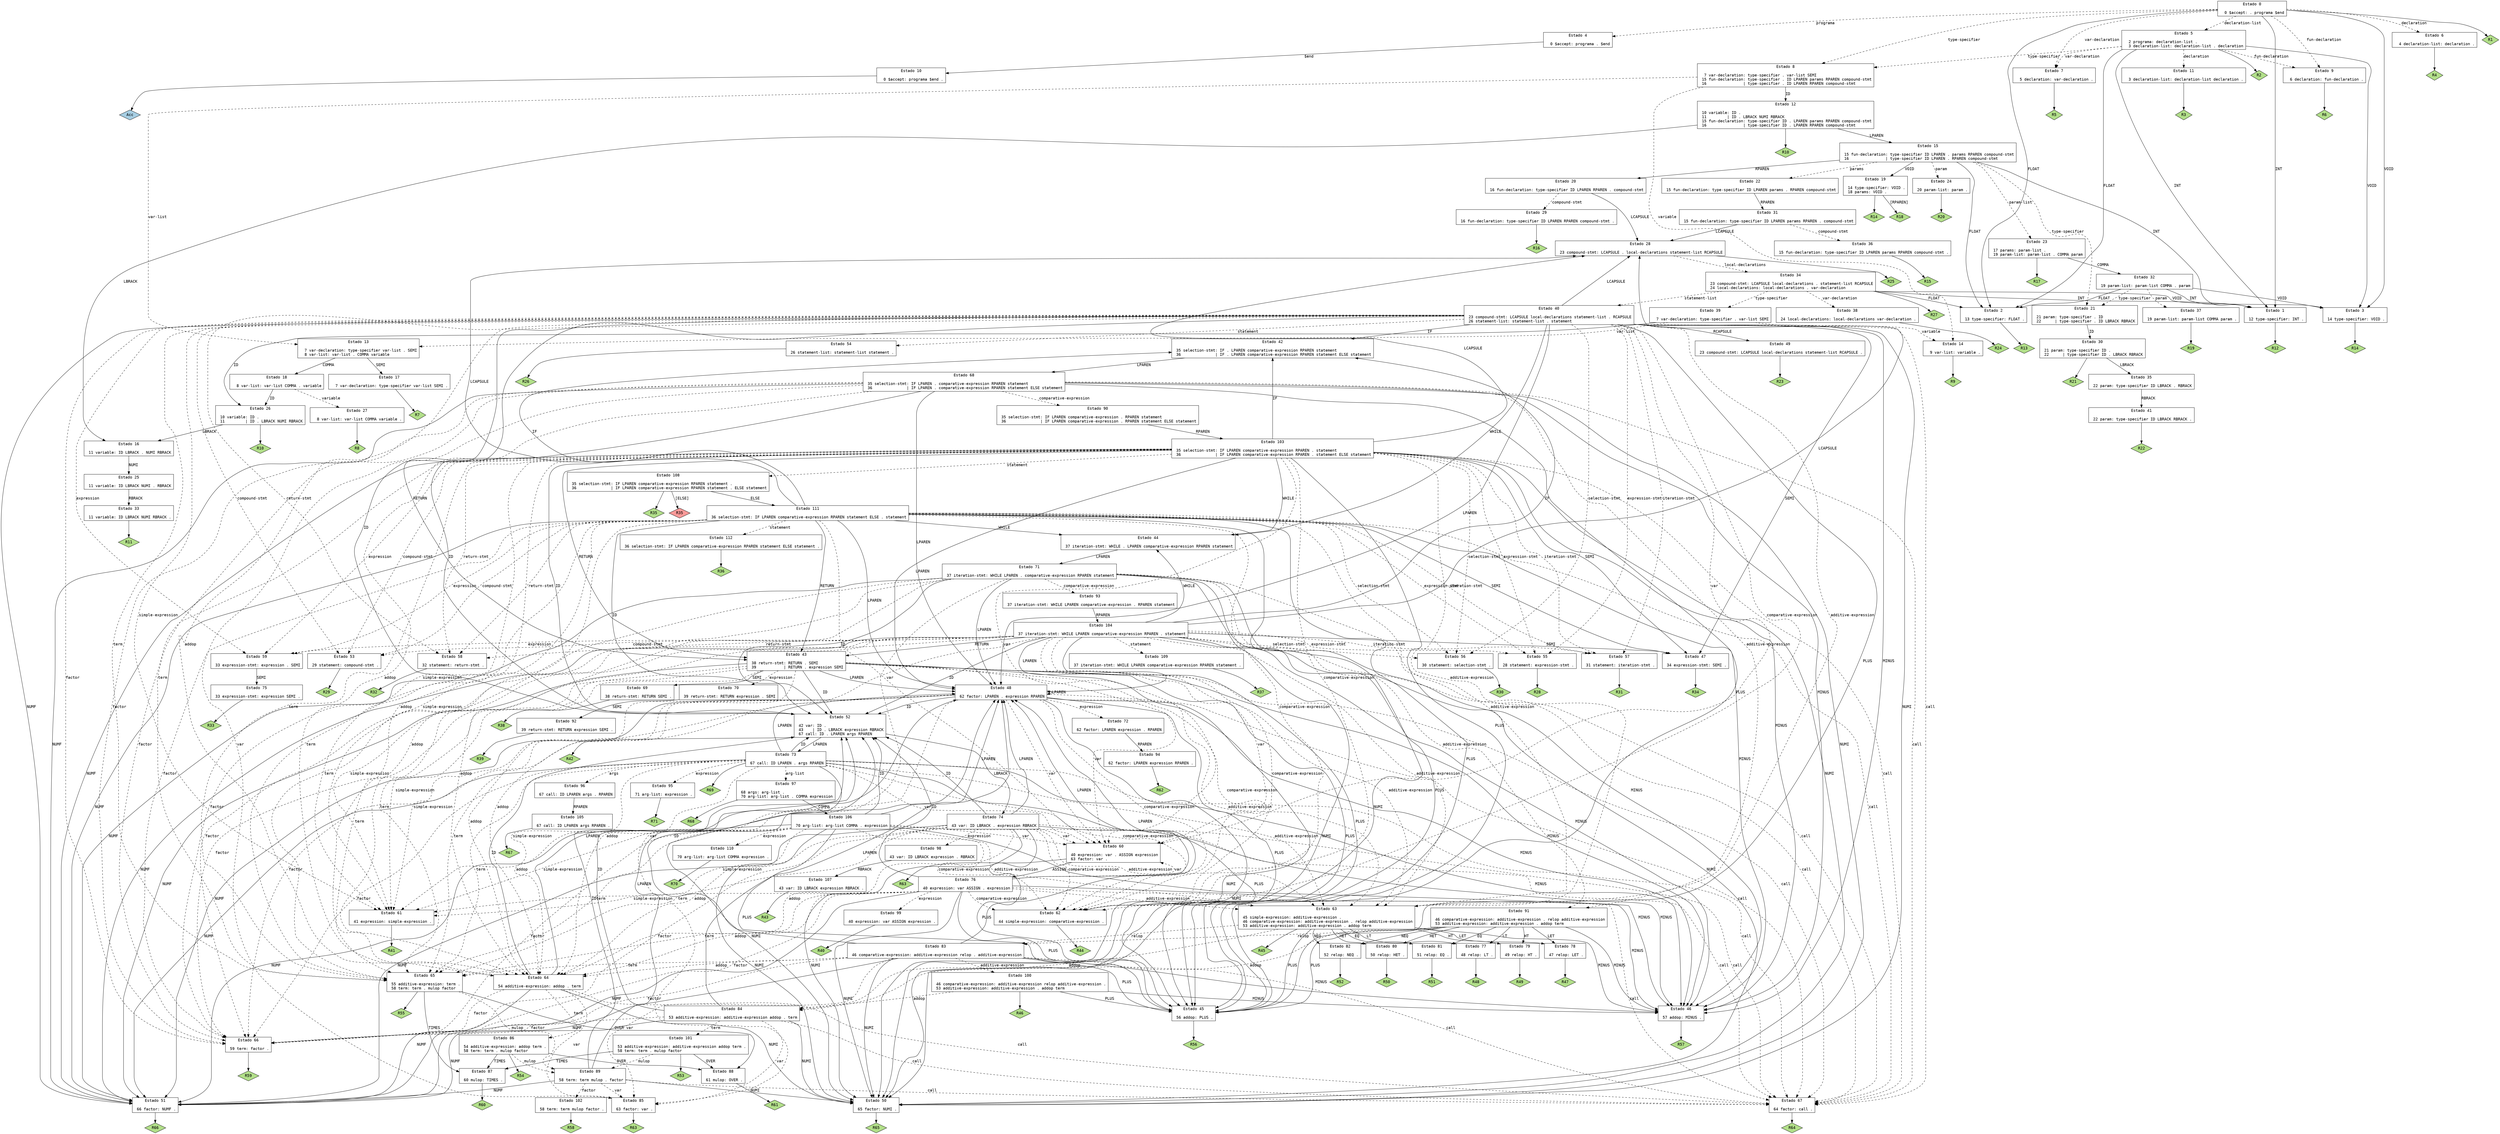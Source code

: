 // Gerado por GNU Bison 3.0.4.
// Relate erros para <bug-bison@gnu.org>.
// Site: <http://www.gnu.org/software/bison/>.

digraph "cminus.y"
{
  node [fontname = courier, shape = box, colorscheme = paired6]
  edge [fontname = courier]

  0 [label="Estado 0\n\l  0 $accept: . programa $end\l"]
  0 -> 1 [style=solid label="INT"]
  0 -> 2 [style=solid label="FLOAT"]
  0 -> 3 [style=solid label="VOID"]
  0 -> 4 [style=dashed label="programa"]
  0 -> 5 [style=dashed label="declaration-list"]
  0 -> 6 [style=dashed label="declaration"]
  0 -> 7 [style=dashed label="var-declaration"]
  0 -> 8 [style=dashed label="type-specifier"]
  0 -> 9 [style=dashed label="fun-declaration"]
  0 -> "0R1" [style=solid]
 "0R1" [label="R1", fillcolor=3, shape=diamond, style=filled]
  1 [label="Estado 1\n\l 12 type-specifier: INT .\l"]
  1 -> "1R12" [style=solid]
 "1R12" [label="R12", fillcolor=3, shape=diamond, style=filled]
  2 [label="Estado 2\n\l 13 type-specifier: FLOAT .\l"]
  2 -> "2R13" [style=solid]
 "2R13" [label="R13", fillcolor=3, shape=diamond, style=filled]
  3 [label="Estado 3\n\l 14 type-specifier: VOID .\l"]
  3 -> "3R14" [style=solid]
 "3R14" [label="R14", fillcolor=3, shape=diamond, style=filled]
  4 [label="Estado 4\n\l  0 $accept: programa . $end\l"]
  4 -> 10 [style=solid label="$end"]
  5 [label="Estado 5\n\l  2 programa: declaration-list .\l  3 declaration-list: declaration-list . declaration\l"]
  5 -> 1 [style=solid label="INT"]
  5 -> 2 [style=solid label="FLOAT"]
  5 -> 3 [style=solid label="VOID"]
  5 -> 11 [style=dashed label="declaration"]
  5 -> 7 [style=dashed label="var-declaration"]
  5 -> 8 [style=dashed label="type-specifier"]
  5 -> 9 [style=dashed label="fun-declaration"]
  5 -> "5R2" [style=solid]
 "5R2" [label="R2", fillcolor=3, shape=diamond, style=filled]
  6 [label="Estado 6\n\l  4 declaration-list: declaration .\l"]
  6 -> "6R4" [style=solid]
 "6R4" [label="R4", fillcolor=3, shape=diamond, style=filled]
  7 [label="Estado 7\n\l  5 declaration: var-declaration .\l"]
  7 -> "7R5" [style=solid]
 "7R5" [label="R5", fillcolor=3, shape=diamond, style=filled]
  8 [label="Estado 8\n\l  7 var-declaration: type-specifier . var-list SEMI\l 15 fun-declaration: type-specifier . ID LPAREN params RPAREN compound-stmt\l 16                | type-specifier . ID LPAREN RPAREN compound-stmt\l"]
  8 -> 12 [style=solid label="ID"]
  8 -> 13 [style=dashed label="var-list"]
  8 -> 14 [style=dashed label="variable"]
  9 [label="Estado 9\n\l  6 declaration: fun-declaration .\l"]
  9 -> "9R6" [style=solid]
 "9R6" [label="R6", fillcolor=3, shape=diamond, style=filled]
  10 [label="Estado 10\n\l  0 $accept: programa $end .\l"]
  10 -> "10R0" [style=solid]
 "10R0" [label="Acc", fillcolor=1, shape=diamond, style=filled]
  11 [label="Estado 11\n\l  3 declaration-list: declaration-list declaration .\l"]
  11 -> "11R3" [style=solid]
 "11R3" [label="R3", fillcolor=3, shape=diamond, style=filled]
  12 [label="Estado 12\n\l 10 variable: ID .\l 11         | ID . LBRACK NUMI RBRACK\l 15 fun-declaration: type-specifier ID . LPAREN params RPAREN compound-stmt\l 16                | type-specifier ID . LPAREN RPAREN compound-stmt\l"]
  12 -> 15 [style=solid label="LPAREN"]
  12 -> 16 [style=solid label="LBRACK"]
  12 -> "12R10" [style=solid]
 "12R10" [label="R10", fillcolor=3, shape=diamond, style=filled]
  13 [label="Estado 13\n\l  7 var-declaration: type-specifier var-list . SEMI\l  8 var-list: var-list . COMMA variable\l"]
  13 -> 17 [style=solid label="SEMI"]
  13 -> 18 [style=solid label="COMMA"]
  14 [label="Estado 14\n\l  9 var-list: variable .\l"]
  14 -> "14R9" [style=solid]
 "14R9" [label="R9", fillcolor=3, shape=diamond, style=filled]
  15 [label="Estado 15\n\l 15 fun-declaration: type-specifier ID LPAREN . params RPAREN compound-stmt\l 16                | type-specifier ID LPAREN . RPAREN compound-stmt\l"]
  15 -> 1 [style=solid label="INT"]
  15 -> 2 [style=solid label="FLOAT"]
  15 -> 19 [style=solid label="VOID"]
  15 -> 20 [style=solid label="RPAREN"]
  15 -> 21 [style=dashed label="type-specifier"]
  15 -> 22 [style=dashed label="params"]
  15 -> 23 [style=dashed label="param-list"]
  15 -> 24 [style=dashed label="param"]
  16 [label="Estado 16\n\l 11 variable: ID LBRACK . NUMI RBRACK\l"]
  16 -> 25 [style=solid label="NUMI"]
  17 [label="Estado 17\n\l  7 var-declaration: type-specifier var-list SEMI .\l"]
  17 -> "17R7" [style=solid]
 "17R7" [label="R7", fillcolor=3, shape=diamond, style=filled]
  18 [label="Estado 18\n\l  8 var-list: var-list COMMA . variable\l"]
  18 -> 26 [style=solid label="ID"]
  18 -> 27 [style=dashed label="variable"]
  19 [label="Estado 19\n\l 14 type-specifier: VOID .\l 18 params: VOID .\l"]
  19 -> "19R14" [style=solid]
 "19R14" [label="R14", fillcolor=3, shape=diamond, style=filled]
  19 -> "19R18" [label="[RPAREN]", style=solid]
 "19R18" [label="R18", fillcolor=3, shape=diamond, style=filled]
  20 [label="Estado 20\n\l 16 fun-declaration: type-specifier ID LPAREN RPAREN . compound-stmt\l"]
  20 -> 28 [style=solid label="LCAPSULE"]
  20 -> 29 [style=dashed label="compound-stmt"]
  21 [label="Estado 21\n\l 21 param: type-specifier . ID\l 22      | type-specifier . ID LBRACK RBRACK\l"]
  21 -> 30 [style=solid label="ID"]
  22 [label="Estado 22\n\l 15 fun-declaration: type-specifier ID LPAREN params . RPAREN compound-stmt\l"]
  22 -> 31 [style=solid label="RPAREN"]
  23 [label="Estado 23\n\l 17 params: param-list .\l 19 param-list: param-list . COMMA param\l"]
  23 -> 32 [style=solid label="COMMA"]
  23 -> "23R17" [style=solid]
 "23R17" [label="R17", fillcolor=3, shape=diamond, style=filled]
  24 [label="Estado 24\n\l 20 param-list: param .\l"]
  24 -> "24R20" [style=solid]
 "24R20" [label="R20", fillcolor=3, shape=diamond, style=filled]
  25 [label="Estado 25\n\l 11 variable: ID LBRACK NUMI . RBRACK\l"]
  25 -> 33 [style=solid label="RBRACK"]
  26 [label="Estado 26\n\l 10 variable: ID .\l 11         | ID . LBRACK NUMI RBRACK\l"]
  26 -> 16 [style=solid label="LBRACK"]
  26 -> "26R10" [style=solid]
 "26R10" [label="R10", fillcolor=3, shape=diamond, style=filled]
  27 [label="Estado 27\n\l  8 var-list: var-list COMMA variable .\l"]
  27 -> "27R8" [style=solid]
 "27R8" [label="R8", fillcolor=3, shape=diamond, style=filled]
  28 [label="Estado 28\n\l 23 compound-stmt: LCAPSULE . local-declarations statement-list RCAPSULE\l"]
  28 -> 34 [style=dashed label="local-declarations"]
  28 -> "28R25" [style=solid]
 "28R25" [label="R25", fillcolor=3, shape=diamond, style=filled]
  29 [label="Estado 29\n\l 16 fun-declaration: type-specifier ID LPAREN RPAREN compound-stmt .\l"]
  29 -> "29R16" [style=solid]
 "29R16" [label="R16", fillcolor=3, shape=diamond, style=filled]
  30 [label="Estado 30\n\l 21 param: type-specifier ID .\l 22      | type-specifier ID . LBRACK RBRACK\l"]
  30 -> 35 [style=solid label="LBRACK"]
  30 -> "30R21" [style=solid]
 "30R21" [label="R21", fillcolor=3, shape=diamond, style=filled]
  31 [label="Estado 31\n\l 15 fun-declaration: type-specifier ID LPAREN params RPAREN . compound-stmt\l"]
  31 -> 28 [style=solid label="LCAPSULE"]
  31 -> 36 [style=dashed label="compound-stmt"]
  32 [label="Estado 32\n\l 19 param-list: param-list COMMA . param\l"]
  32 -> 1 [style=solid label="INT"]
  32 -> 2 [style=solid label="FLOAT"]
  32 -> 3 [style=solid label="VOID"]
  32 -> 21 [style=dashed label="type-specifier"]
  32 -> 37 [style=dashed label="param"]
  33 [label="Estado 33\n\l 11 variable: ID LBRACK NUMI RBRACK .\l"]
  33 -> "33R11" [style=solid]
 "33R11" [label="R11", fillcolor=3, shape=diamond, style=filled]
  34 [label="Estado 34\n\l 23 compound-stmt: LCAPSULE local-declarations . statement-list RCAPSULE\l 24 local-declarations: local-declarations . var-declaration\l"]
  34 -> 1 [style=solid label="INT"]
  34 -> 2 [style=solid label="FLOAT"]
  34 -> 3 [style=solid label="VOID"]
  34 -> 38 [style=dashed label="var-declaration"]
  34 -> 39 [style=dashed label="type-specifier"]
  34 -> 40 [style=dashed label="statement-list"]
  34 -> "34R27" [style=solid]
 "34R27" [label="R27", fillcolor=3, shape=diamond, style=filled]
  35 [label="Estado 35\n\l 22 param: type-specifier ID LBRACK . RBRACK\l"]
  35 -> 41 [style=solid label="RBRACK"]
  36 [label="Estado 36\n\l 15 fun-declaration: type-specifier ID LPAREN params RPAREN compound-stmt .\l"]
  36 -> "36R15" [style=solid]
 "36R15" [label="R15", fillcolor=3, shape=diamond, style=filled]
  37 [label="Estado 37\n\l 19 param-list: param-list COMMA param .\l"]
  37 -> "37R19" [style=solid]
 "37R19" [label="R19", fillcolor=3, shape=diamond, style=filled]
  38 [label="Estado 38\n\l 24 local-declarations: local-declarations var-declaration .\l"]
  38 -> "38R24" [style=solid]
 "38R24" [label="R24", fillcolor=3, shape=diamond, style=filled]
  39 [label="Estado 39\n\l  7 var-declaration: type-specifier . var-list SEMI\l"]
  39 -> 26 [style=solid label="ID"]
  39 -> 13 [style=dashed label="var-list"]
  39 -> 14 [style=dashed label="variable"]
  40 [label="Estado 40\n\l 23 compound-stmt: LCAPSULE local-declarations statement-list . RCAPSULE\l 26 statement-list: statement-list . statement\l"]
  40 -> 42 [style=solid label="IF"]
  40 -> 43 [style=solid label="RETURN"]
  40 -> 44 [style=solid label="WHILE"]
  40 -> 45 [style=solid label="PLUS"]
  40 -> 46 [style=solid label="MINUS"]
  40 -> 47 [style=solid label="SEMI"]
  40 -> 48 [style=solid label="LPAREN"]
  40 -> 28 [style=solid label="LCAPSULE"]
  40 -> 49 [style=solid label="RCAPSULE"]
  40 -> 50 [style=solid label="NUMI"]
  40 -> 51 [style=solid label="NUMF"]
  40 -> 52 [style=solid label="ID"]
  40 -> 53 [style=dashed label="compound-stmt"]
  40 -> 54 [style=dashed label="statement"]
  40 -> 55 [style=dashed label="expression-stmt"]
  40 -> 56 [style=dashed label="selection-stmt"]
  40 -> 57 [style=dashed label="iteration-stmt"]
  40 -> 58 [style=dashed label="return-stmt"]
  40 -> 59 [style=dashed label="expression"]
  40 -> 60 [style=dashed label="var"]
  40 -> 61 [style=dashed label="simple-expression"]
  40 -> 62 [style=dashed label="comparative-expression"]
  40 -> 63 [style=dashed label="additive-expression"]
  40 -> 64 [style=dashed label="addop"]
  40 -> 65 [style=dashed label="term"]
  40 -> 66 [style=dashed label="factor"]
  40 -> 67 [style=dashed label="call"]
  41 [label="Estado 41\n\l 22 param: type-specifier ID LBRACK RBRACK .\l"]
  41 -> "41R22" [style=solid]
 "41R22" [label="R22", fillcolor=3, shape=diamond, style=filled]
  42 [label="Estado 42\n\l 35 selection-stmt: IF . LPAREN comparative-expression RPAREN statement\l 36               | IF . LPAREN comparative-expression RPAREN statement ELSE statement\l"]
  42 -> 68 [style=solid label="LPAREN"]
  43 [label="Estado 43\n\l 38 return-stmt: RETURN . SEMI\l 39            | RETURN . expression SEMI\l"]
  43 -> 45 [style=solid label="PLUS"]
  43 -> 46 [style=solid label="MINUS"]
  43 -> 69 [style=solid label="SEMI"]
  43 -> 48 [style=solid label="LPAREN"]
  43 -> 50 [style=solid label="NUMI"]
  43 -> 51 [style=solid label="NUMF"]
  43 -> 52 [style=solid label="ID"]
  43 -> 70 [style=dashed label="expression"]
  43 -> 60 [style=dashed label="var"]
  43 -> 61 [style=dashed label="simple-expression"]
  43 -> 62 [style=dashed label="comparative-expression"]
  43 -> 63 [style=dashed label="additive-expression"]
  43 -> 64 [style=dashed label="addop"]
  43 -> 65 [style=dashed label="term"]
  43 -> 66 [style=dashed label="factor"]
  43 -> 67 [style=dashed label="call"]
  44 [label="Estado 44\n\l 37 iteration-stmt: WHILE . LPAREN comparative-expression RPAREN statement\l"]
  44 -> 71 [style=solid label="LPAREN"]
  45 [label="Estado 45\n\l 56 addop: PLUS .\l"]
  45 -> "45R56" [style=solid]
 "45R56" [label="R56", fillcolor=3, shape=diamond, style=filled]
  46 [label="Estado 46\n\l 57 addop: MINUS .\l"]
  46 -> "46R57" [style=solid]
 "46R57" [label="R57", fillcolor=3, shape=diamond, style=filled]
  47 [label="Estado 47\n\l 34 expression-stmt: SEMI .\l"]
  47 -> "47R34" [style=solid]
 "47R34" [label="R34", fillcolor=3, shape=diamond, style=filled]
  48 [label="Estado 48\n\l 62 factor: LPAREN . expression RPAREN\l"]
  48 -> 45 [style=solid label="PLUS"]
  48 -> 46 [style=solid label="MINUS"]
  48 -> 48 [style=solid label="LPAREN"]
  48 -> 50 [style=solid label="NUMI"]
  48 -> 51 [style=solid label="NUMF"]
  48 -> 52 [style=solid label="ID"]
  48 -> 72 [style=dashed label="expression"]
  48 -> 60 [style=dashed label="var"]
  48 -> 61 [style=dashed label="simple-expression"]
  48 -> 62 [style=dashed label="comparative-expression"]
  48 -> 63 [style=dashed label="additive-expression"]
  48 -> 64 [style=dashed label="addop"]
  48 -> 65 [style=dashed label="term"]
  48 -> 66 [style=dashed label="factor"]
  48 -> 67 [style=dashed label="call"]
  49 [label="Estado 49\n\l 23 compound-stmt: LCAPSULE local-declarations statement-list RCAPSULE .\l"]
  49 -> "49R23" [style=solid]
 "49R23" [label="R23", fillcolor=3, shape=diamond, style=filled]
  50 [label="Estado 50\n\l 65 factor: NUMI .\l"]
  50 -> "50R65" [style=solid]
 "50R65" [label="R65", fillcolor=3, shape=diamond, style=filled]
  51 [label="Estado 51\n\l 66 factor: NUMF .\l"]
  51 -> "51R66" [style=solid]
 "51R66" [label="R66", fillcolor=3, shape=diamond, style=filled]
  52 [label="Estado 52\n\l 42 var: ID .\l 43    | ID . LBRACK expression RBRACK\l 67 call: ID . LPAREN args RPAREN\l"]
  52 -> 73 [style=solid label="LPAREN"]
  52 -> 74 [style=solid label="LBRACK"]
  52 -> "52R42" [style=solid]
 "52R42" [label="R42", fillcolor=3, shape=diamond, style=filled]
  53 [label="Estado 53\n\l 29 statement: compound-stmt .\l"]
  53 -> "53R29" [style=solid]
 "53R29" [label="R29", fillcolor=3, shape=diamond, style=filled]
  54 [label="Estado 54\n\l 26 statement-list: statement-list statement .\l"]
  54 -> "54R26" [style=solid]
 "54R26" [label="R26", fillcolor=3, shape=diamond, style=filled]
  55 [label="Estado 55\n\l 28 statement: expression-stmt .\l"]
  55 -> "55R28" [style=solid]
 "55R28" [label="R28", fillcolor=3, shape=diamond, style=filled]
  56 [label="Estado 56\n\l 30 statement: selection-stmt .\l"]
  56 -> "56R30" [style=solid]
 "56R30" [label="R30", fillcolor=3, shape=diamond, style=filled]
  57 [label="Estado 57\n\l 31 statement: iteration-stmt .\l"]
  57 -> "57R31" [style=solid]
 "57R31" [label="R31", fillcolor=3, shape=diamond, style=filled]
  58 [label="Estado 58\n\l 32 statement: return-stmt .\l"]
  58 -> "58R32" [style=solid]
 "58R32" [label="R32", fillcolor=3, shape=diamond, style=filled]
  59 [label="Estado 59\n\l 33 expression-stmt: expression . SEMI\l"]
  59 -> 75 [style=solid label="SEMI"]
  60 [label="Estado 60\n\l 40 expression: var . ASSIGN expression\l 63 factor: var .\l"]
  60 -> 76 [style=solid label="ASSIGN"]
  60 -> "60R63" [style=solid]
 "60R63" [label="R63", fillcolor=3, shape=diamond, style=filled]
  61 [label="Estado 61\n\l 41 expression: simple-expression .\l"]
  61 -> "61R41" [style=solid]
 "61R41" [label="R41", fillcolor=3, shape=diamond, style=filled]
  62 [label="Estado 62\n\l 44 simple-expression: comparative-expression .\l"]
  62 -> "62R44" [style=solid]
 "62R44" [label="R44", fillcolor=3, shape=diamond, style=filled]
  63 [label="Estado 63\n\l 45 simple-expression: additive-expression .\l 46 comparative-expression: additive-expression . relop additive-expression\l 53 additive-expression: additive-expression . addop term\l"]
  63 -> 45 [style=solid label="PLUS"]
  63 -> 46 [style=solid label="MINUS"]
  63 -> 77 [style=solid label="LT"]
  63 -> 78 [style=solid label="LET"]
  63 -> 79 [style=solid label="HT"]
  63 -> 80 [style=solid label="HET"]
  63 -> 81 [style=solid label="EQ"]
  63 -> 82 [style=solid label="NEQ"]
  63 -> 83 [style=dashed label="relop"]
  63 -> 84 [style=dashed label="addop"]
  63 -> "63R45" [style=solid]
 "63R45" [label="R45", fillcolor=3, shape=diamond, style=filled]
  64 [label="Estado 64\n\l 54 additive-expression: addop . term\l"]
  64 -> 48 [style=solid label="LPAREN"]
  64 -> 50 [style=solid label="NUMI"]
  64 -> 51 [style=solid label="NUMF"]
  64 -> 52 [style=solid label="ID"]
  64 -> 85 [style=dashed label="var"]
  64 -> 86 [style=dashed label="term"]
  64 -> 66 [style=dashed label="factor"]
  64 -> 67 [style=dashed label="call"]
  65 [label="Estado 65\n\l 55 additive-expression: term .\l 58 term: term . mulop factor\l"]
  65 -> 87 [style=solid label="TIMES"]
  65 -> 88 [style=solid label="OVER"]
  65 -> 89 [style=dashed label="mulop"]
  65 -> "65R55" [style=solid]
 "65R55" [label="R55", fillcolor=3, shape=diamond, style=filled]
  66 [label="Estado 66\n\l 59 term: factor .\l"]
  66 -> "66R59" [style=solid]
 "66R59" [label="R59", fillcolor=3, shape=diamond, style=filled]
  67 [label="Estado 67\n\l 64 factor: call .\l"]
  67 -> "67R64" [style=solid]
 "67R64" [label="R64", fillcolor=3, shape=diamond, style=filled]
  68 [label="Estado 68\n\l 35 selection-stmt: IF LPAREN . comparative-expression RPAREN statement\l 36               | IF LPAREN . comparative-expression RPAREN statement ELSE statement\l"]
  68 -> 45 [style=solid label="PLUS"]
  68 -> 46 [style=solid label="MINUS"]
  68 -> 48 [style=solid label="LPAREN"]
  68 -> 50 [style=solid label="NUMI"]
  68 -> 51 [style=solid label="NUMF"]
  68 -> 52 [style=solid label="ID"]
  68 -> 85 [style=dashed label="var"]
  68 -> 90 [style=dashed label="comparative-expression"]
  68 -> 91 [style=dashed label="additive-expression"]
  68 -> 64 [style=dashed label="addop"]
  68 -> 65 [style=dashed label="term"]
  68 -> 66 [style=dashed label="factor"]
  68 -> 67 [style=dashed label="call"]
  69 [label="Estado 69\n\l 38 return-stmt: RETURN SEMI .\l"]
  69 -> "69R38" [style=solid]
 "69R38" [label="R38", fillcolor=3, shape=diamond, style=filled]
  70 [label="Estado 70\n\l 39 return-stmt: RETURN expression . SEMI\l"]
  70 -> 92 [style=solid label="SEMI"]
  71 [label="Estado 71\n\l 37 iteration-stmt: WHILE LPAREN . comparative-expression RPAREN statement\l"]
  71 -> 45 [style=solid label="PLUS"]
  71 -> 46 [style=solid label="MINUS"]
  71 -> 48 [style=solid label="LPAREN"]
  71 -> 50 [style=solid label="NUMI"]
  71 -> 51 [style=solid label="NUMF"]
  71 -> 52 [style=solid label="ID"]
  71 -> 85 [style=dashed label="var"]
  71 -> 93 [style=dashed label="comparative-expression"]
  71 -> 91 [style=dashed label="additive-expression"]
  71 -> 64 [style=dashed label="addop"]
  71 -> 65 [style=dashed label="term"]
  71 -> 66 [style=dashed label="factor"]
  71 -> 67 [style=dashed label="call"]
  72 [label="Estado 72\n\l 62 factor: LPAREN expression . RPAREN\l"]
  72 -> 94 [style=solid label="RPAREN"]
  73 [label="Estado 73\n\l 67 call: ID LPAREN . args RPAREN\l"]
  73 -> 45 [style=solid label="PLUS"]
  73 -> 46 [style=solid label="MINUS"]
  73 -> 48 [style=solid label="LPAREN"]
  73 -> 50 [style=solid label="NUMI"]
  73 -> 51 [style=solid label="NUMF"]
  73 -> 52 [style=solid label="ID"]
  73 -> 95 [style=dashed label="expression"]
  73 -> 60 [style=dashed label="var"]
  73 -> 61 [style=dashed label="simple-expression"]
  73 -> 62 [style=dashed label="comparative-expression"]
  73 -> 63 [style=dashed label="additive-expression"]
  73 -> 64 [style=dashed label="addop"]
  73 -> 65 [style=dashed label="term"]
  73 -> 66 [style=dashed label="factor"]
  73 -> 67 [style=dashed label="call"]
  73 -> 96 [style=dashed label="args"]
  73 -> 97 [style=dashed label="arg-list"]
  73 -> "73R69" [style=solid]
 "73R69" [label="R69", fillcolor=3, shape=diamond, style=filled]
  74 [label="Estado 74\n\l 43 var: ID LBRACK . expression RBRACK\l"]
  74 -> 45 [style=solid label="PLUS"]
  74 -> 46 [style=solid label="MINUS"]
  74 -> 48 [style=solid label="LPAREN"]
  74 -> 50 [style=solid label="NUMI"]
  74 -> 51 [style=solid label="NUMF"]
  74 -> 52 [style=solid label="ID"]
  74 -> 98 [style=dashed label="expression"]
  74 -> 60 [style=dashed label="var"]
  74 -> 61 [style=dashed label="simple-expression"]
  74 -> 62 [style=dashed label="comparative-expression"]
  74 -> 63 [style=dashed label="additive-expression"]
  74 -> 64 [style=dashed label="addop"]
  74 -> 65 [style=dashed label="term"]
  74 -> 66 [style=dashed label="factor"]
  74 -> 67 [style=dashed label="call"]
  75 [label="Estado 75\n\l 33 expression-stmt: expression SEMI .\l"]
  75 -> "75R33" [style=solid]
 "75R33" [label="R33", fillcolor=3, shape=diamond, style=filled]
  76 [label="Estado 76\n\l 40 expression: var ASSIGN . expression\l"]
  76 -> 45 [style=solid label="PLUS"]
  76 -> 46 [style=solid label="MINUS"]
  76 -> 48 [style=solid label="LPAREN"]
  76 -> 50 [style=solid label="NUMI"]
  76 -> 51 [style=solid label="NUMF"]
  76 -> 52 [style=solid label="ID"]
  76 -> 99 [style=dashed label="expression"]
  76 -> 60 [style=dashed label="var"]
  76 -> 61 [style=dashed label="simple-expression"]
  76 -> 62 [style=dashed label="comparative-expression"]
  76 -> 63 [style=dashed label="additive-expression"]
  76 -> 64 [style=dashed label="addop"]
  76 -> 65 [style=dashed label="term"]
  76 -> 66 [style=dashed label="factor"]
  76 -> 67 [style=dashed label="call"]
  77 [label="Estado 77\n\l 48 relop: LT .\l"]
  77 -> "77R48" [style=solid]
 "77R48" [label="R48", fillcolor=3, shape=diamond, style=filled]
  78 [label="Estado 78\n\l 47 relop: LET .\l"]
  78 -> "78R47" [style=solid]
 "78R47" [label="R47", fillcolor=3, shape=diamond, style=filled]
  79 [label="Estado 79\n\l 49 relop: HT .\l"]
  79 -> "79R49" [style=solid]
 "79R49" [label="R49", fillcolor=3, shape=diamond, style=filled]
  80 [label="Estado 80\n\l 50 relop: HET .\l"]
  80 -> "80R50" [style=solid]
 "80R50" [label="R50", fillcolor=3, shape=diamond, style=filled]
  81 [label="Estado 81\n\l 51 relop: EQ .\l"]
  81 -> "81R51" [style=solid]
 "81R51" [label="R51", fillcolor=3, shape=diamond, style=filled]
  82 [label="Estado 82\n\l 52 relop: NEQ .\l"]
  82 -> "82R52" [style=solid]
 "82R52" [label="R52", fillcolor=3, shape=diamond, style=filled]
  83 [label="Estado 83\n\l 46 comparative-expression: additive-expression relop . additive-expression\l"]
  83 -> 45 [style=solid label="PLUS"]
  83 -> 46 [style=solid label="MINUS"]
  83 -> 48 [style=solid label="LPAREN"]
  83 -> 50 [style=solid label="NUMI"]
  83 -> 51 [style=solid label="NUMF"]
  83 -> 52 [style=solid label="ID"]
  83 -> 85 [style=dashed label="var"]
  83 -> 100 [style=dashed label="additive-expression"]
  83 -> 64 [style=dashed label="addop"]
  83 -> 65 [style=dashed label="term"]
  83 -> 66 [style=dashed label="factor"]
  83 -> 67 [style=dashed label="call"]
  84 [label="Estado 84\n\l 53 additive-expression: additive-expression addop . term\l"]
  84 -> 48 [style=solid label="LPAREN"]
  84 -> 50 [style=solid label="NUMI"]
  84 -> 51 [style=solid label="NUMF"]
  84 -> 52 [style=solid label="ID"]
  84 -> 85 [style=dashed label="var"]
  84 -> 101 [style=dashed label="term"]
  84 -> 66 [style=dashed label="factor"]
  84 -> 67 [style=dashed label="call"]
  85 [label="Estado 85\n\l 63 factor: var .\l"]
  85 -> "85R63" [style=solid]
 "85R63" [label="R63", fillcolor=3, shape=diamond, style=filled]
  86 [label="Estado 86\n\l 54 additive-expression: addop term .\l 58 term: term . mulop factor\l"]
  86 -> 87 [style=solid label="TIMES"]
  86 -> 88 [style=solid label="OVER"]
  86 -> 89 [style=dashed label="mulop"]
  86 -> "86R54" [style=solid]
 "86R54" [label="R54", fillcolor=3, shape=diamond, style=filled]
  87 [label="Estado 87\n\l 60 mulop: TIMES .\l"]
  87 -> "87R60" [style=solid]
 "87R60" [label="R60", fillcolor=3, shape=diamond, style=filled]
  88 [label="Estado 88\n\l 61 mulop: OVER .\l"]
  88 -> "88R61" [style=solid]
 "88R61" [label="R61", fillcolor=3, shape=diamond, style=filled]
  89 [label="Estado 89\n\l 58 term: term mulop . factor\l"]
  89 -> 48 [style=solid label="LPAREN"]
  89 -> 50 [style=solid label="NUMI"]
  89 -> 51 [style=solid label="NUMF"]
  89 -> 52 [style=solid label="ID"]
  89 -> 85 [style=dashed label="var"]
  89 -> 102 [style=dashed label="factor"]
  89 -> 67 [style=dashed label="call"]
  90 [label="Estado 90\n\l 35 selection-stmt: IF LPAREN comparative-expression . RPAREN statement\l 36               | IF LPAREN comparative-expression . RPAREN statement ELSE statement\l"]
  90 -> 103 [style=solid label="RPAREN"]
  91 [label="Estado 91\n\l 46 comparative-expression: additive-expression . relop additive-expression\l 53 additive-expression: additive-expression . addop term\l"]
  91 -> 45 [style=solid label="PLUS"]
  91 -> 46 [style=solid label="MINUS"]
  91 -> 77 [style=solid label="LT"]
  91 -> 78 [style=solid label="LET"]
  91 -> 79 [style=solid label="HT"]
  91 -> 80 [style=solid label="HET"]
  91 -> 81 [style=solid label="EQ"]
  91 -> 82 [style=solid label="NEQ"]
  91 -> 83 [style=dashed label="relop"]
  91 -> 84 [style=dashed label="addop"]
  92 [label="Estado 92\n\l 39 return-stmt: RETURN expression SEMI .\l"]
  92 -> "92R39" [style=solid]
 "92R39" [label="R39", fillcolor=3, shape=diamond, style=filled]
  93 [label="Estado 93\n\l 37 iteration-stmt: WHILE LPAREN comparative-expression . RPAREN statement\l"]
  93 -> 104 [style=solid label="RPAREN"]
  94 [label="Estado 94\n\l 62 factor: LPAREN expression RPAREN .\l"]
  94 -> "94R62" [style=solid]
 "94R62" [label="R62", fillcolor=3, shape=diamond, style=filled]
  95 [label="Estado 95\n\l 71 arg-list: expression .\l"]
  95 -> "95R71" [style=solid]
 "95R71" [label="R71", fillcolor=3, shape=diamond, style=filled]
  96 [label="Estado 96\n\l 67 call: ID LPAREN args . RPAREN\l"]
  96 -> 105 [style=solid label="RPAREN"]
  97 [label="Estado 97\n\l 68 args: arg-list .\l 70 arg-list: arg-list . COMMA expression\l"]
  97 -> 106 [style=solid label="COMMA"]
  97 -> "97R68" [style=solid]
 "97R68" [label="R68", fillcolor=3, shape=diamond, style=filled]
  98 [label="Estado 98\n\l 43 var: ID LBRACK expression . RBRACK\l"]
  98 -> 107 [style=solid label="RBRACK"]
  99 [label="Estado 99\n\l 40 expression: var ASSIGN expression .\l"]
  99 -> "99R40" [style=solid]
 "99R40" [label="R40", fillcolor=3, shape=diamond, style=filled]
  100 [label="Estado 100\n\l 46 comparative-expression: additive-expression relop additive-expression .\l 53 additive-expression: additive-expression . addop term\l"]
  100 -> 45 [style=solid label="PLUS"]
  100 -> 46 [style=solid label="MINUS"]
  100 -> 84 [style=dashed label="addop"]
  100 -> "100R46" [style=solid]
 "100R46" [label="R46", fillcolor=3, shape=diamond, style=filled]
  101 [label="Estado 101\n\l 53 additive-expression: additive-expression addop term .\l 58 term: term . mulop factor\l"]
  101 -> 87 [style=solid label="TIMES"]
  101 -> 88 [style=solid label="OVER"]
  101 -> 89 [style=dashed label="mulop"]
  101 -> "101R53" [style=solid]
 "101R53" [label="R53", fillcolor=3, shape=diamond, style=filled]
  102 [label="Estado 102\n\l 58 term: term mulop factor .\l"]
  102 -> "102R58" [style=solid]
 "102R58" [label="R58", fillcolor=3, shape=diamond, style=filled]
  103 [label="Estado 103\n\l 35 selection-stmt: IF LPAREN comparative-expression RPAREN . statement\l 36               | IF LPAREN comparative-expression RPAREN . statement ELSE statement\l"]
  103 -> 42 [style=solid label="IF"]
  103 -> 43 [style=solid label="RETURN"]
  103 -> 44 [style=solid label="WHILE"]
  103 -> 45 [style=solid label="PLUS"]
  103 -> 46 [style=solid label="MINUS"]
  103 -> 47 [style=solid label="SEMI"]
  103 -> 48 [style=solid label="LPAREN"]
  103 -> 28 [style=solid label="LCAPSULE"]
  103 -> 50 [style=solid label="NUMI"]
  103 -> 51 [style=solid label="NUMF"]
  103 -> 52 [style=solid label="ID"]
  103 -> 53 [style=dashed label="compound-stmt"]
  103 -> 108 [style=dashed label="statement"]
  103 -> 55 [style=dashed label="expression-stmt"]
  103 -> 56 [style=dashed label="selection-stmt"]
  103 -> 57 [style=dashed label="iteration-stmt"]
  103 -> 58 [style=dashed label="return-stmt"]
  103 -> 59 [style=dashed label="expression"]
  103 -> 60 [style=dashed label="var"]
  103 -> 61 [style=dashed label="simple-expression"]
  103 -> 62 [style=dashed label="comparative-expression"]
  103 -> 63 [style=dashed label="additive-expression"]
  103 -> 64 [style=dashed label="addop"]
  103 -> 65 [style=dashed label="term"]
  103 -> 66 [style=dashed label="factor"]
  103 -> 67 [style=dashed label="call"]
  104 [label="Estado 104\n\l 37 iteration-stmt: WHILE LPAREN comparative-expression RPAREN . statement\l"]
  104 -> 42 [style=solid label="IF"]
  104 -> 43 [style=solid label="RETURN"]
  104 -> 44 [style=solid label="WHILE"]
  104 -> 45 [style=solid label="PLUS"]
  104 -> 46 [style=solid label="MINUS"]
  104 -> 47 [style=solid label="SEMI"]
  104 -> 48 [style=solid label="LPAREN"]
  104 -> 28 [style=solid label="LCAPSULE"]
  104 -> 50 [style=solid label="NUMI"]
  104 -> 51 [style=solid label="NUMF"]
  104 -> 52 [style=solid label="ID"]
  104 -> 53 [style=dashed label="compound-stmt"]
  104 -> 109 [style=dashed label="statement"]
  104 -> 55 [style=dashed label="expression-stmt"]
  104 -> 56 [style=dashed label="selection-stmt"]
  104 -> 57 [style=dashed label="iteration-stmt"]
  104 -> 58 [style=dashed label="return-stmt"]
  104 -> 59 [style=dashed label="expression"]
  104 -> 60 [style=dashed label="var"]
  104 -> 61 [style=dashed label="simple-expression"]
  104 -> 62 [style=dashed label="comparative-expression"]
  104 -> 63 [style=dashed label="additive-expression"]
  104 -> 64 [style=dashed label="addop"]
  104 -> 65 [style=dashed label="term"]
  104 -> 66 [style=dashed label="factor"]
  104 -> 67 [style=dashed label="call"]
  105 [label="Estado 105\n\l 67 call: ID LPAREN args RPAREN .\l"]
  105 -> "105R67" [style=solid]
 "105R67" [label="R67", fillcolor=3, shape=diamond, style=filled]
  106 [label="Estado 106\n\l 70 arg-list: arg-list COMMA . expression\l"]
  106 -> 45 [style=solid label="PLUS"]
  106 -> 46 [style=solid label="MINUS"]
  106 -> 48 [style=solid label="LPAREN"]
  106 -> 50 [style=solid label="NUMI"]
  106 -> 51 [style=solid label="NUMF"]
  106 -> 52 [style=solid label="ID"]
  106 -> 110 [style=dashed label="expression"]
  106 -> 60 [style=dashed label="var"]
  106 -> 61 [style=dashed label="simple-expression"]
  106 -> 62 [style=dashed label="comparative-expression"]
  106 -> 63 [style=dashed label="additive-expression"]
  106 -> 64 [style=dashed label="addop"]
  106 -> 65 [style=dashed label="term"]
  106 -> 66 [style=dashed label="factor"]
  106 -> 67 [style=dashed label="call"]
  107 [label="Estado 107\n\l 43 var: ID LBRACK expression RBRACK .\l"]
  107 -> "107R43" [style=solid]
 "107R43" [label="R43", fillcolor=3, shape=diamond, style=filled]
  108 [label="Estado 108\n\l 35 selection-stmt: IF LPAREN comparative-expression RPAREN statement .\l 36               | IF LPAREN comparative-expression RPAREN statement . ELSE statement\l"]
  108 -> 111 [style=solid label="ELSE"]
  108 -> "108R35d" [label="[ELSE]", style=solid]
 "108R35d" [label="R35", fillcolor=5, shape=diamond, style=filled]
  108 -> "108R35" [style=solid]
 "108R35" [label="R35", fillcolor=3, shape=diamond, style=filled]
  109 [label="Estado 109\n\l 37 iteration-stmt: WHILE LPAREN comparative-expression RPAREN statement .\l"]
  109 -> "109R37" [style=solid]
 "109R37" [label="R37", fillcolor=3, shape=diamond, style=filled]
  110 [label="Estado 110\n\l 70 arg-list: arg-list COMMA expression .\l"]
  110 -> "110R70" [style=solid]
 "110R70" [label="R70", fillcolor=3, shape=diamond, style=filled]
  111 [label="Estado 111\n\l 36 selection-stmt: IF LPAREN comparative-expression RPAREN statement ELSE . statement\l"]
  111 -> 42 [style=solid label="IF"]
  111 -> 43 [style=solid label="RETURN"]
  111 -> 44 [style=solid label="WHILE"]
  111 -> 45 [style=solid label="PLUS"]
  111 -> 46 [style=solid label="MINUS"]
  111 -> 47 [style=solid label="SEMI"]
  111 -> 48 [style=solid label="LPAREN"]
  111 -> 28 [style=solid label="LCAPSULE"]
  111 -> 50 [style=solid label="NUMI"]
  111 -> 51 [style=solid label="NUMF"]
  111 -> 52 [style=solid label="ID"]
  111 -> 53 [style=dashed label="compound-stmt"]
  111 -> 112 [style=dashed label="statement"]
  111 -> 55 [style=dashed label="expression-stmt"]
  111 -> 56 [style=dashed label="selection-stmt"]
  111 -> 57 [style=dashed label="iteration-stmt"]
  111 -> 58 [style=dashed label="return-stmt"]
  111 -> 59 [style=dashed label="expression"]
  111 -> 60 [style=dashed label="var"]
  111 -> 61 [style=dashed label="simple-expression"]
  111 -> 62 [style=dashed label="comparative-expression"]
  111 -> 63 [style=dashed label="additive-expression"]
  111 -> 64 [style=dashed label="addop"]
  111 -> 65 [style=dashed label="term"]
  111 -> 66 [style=dashed label="factor"]
  111 -> 67 [style=dashed label="call"]
  112 [label="Estado 112\n\l 36 selection-stmt: IF LPAREN comparative-expression RPAREN statement ELSE statement .\l"]
  112 -> "112R36" [style=solid]
 "112R36" [label="R36", fillcolor=3, shape=diamond, style=filled]
}
